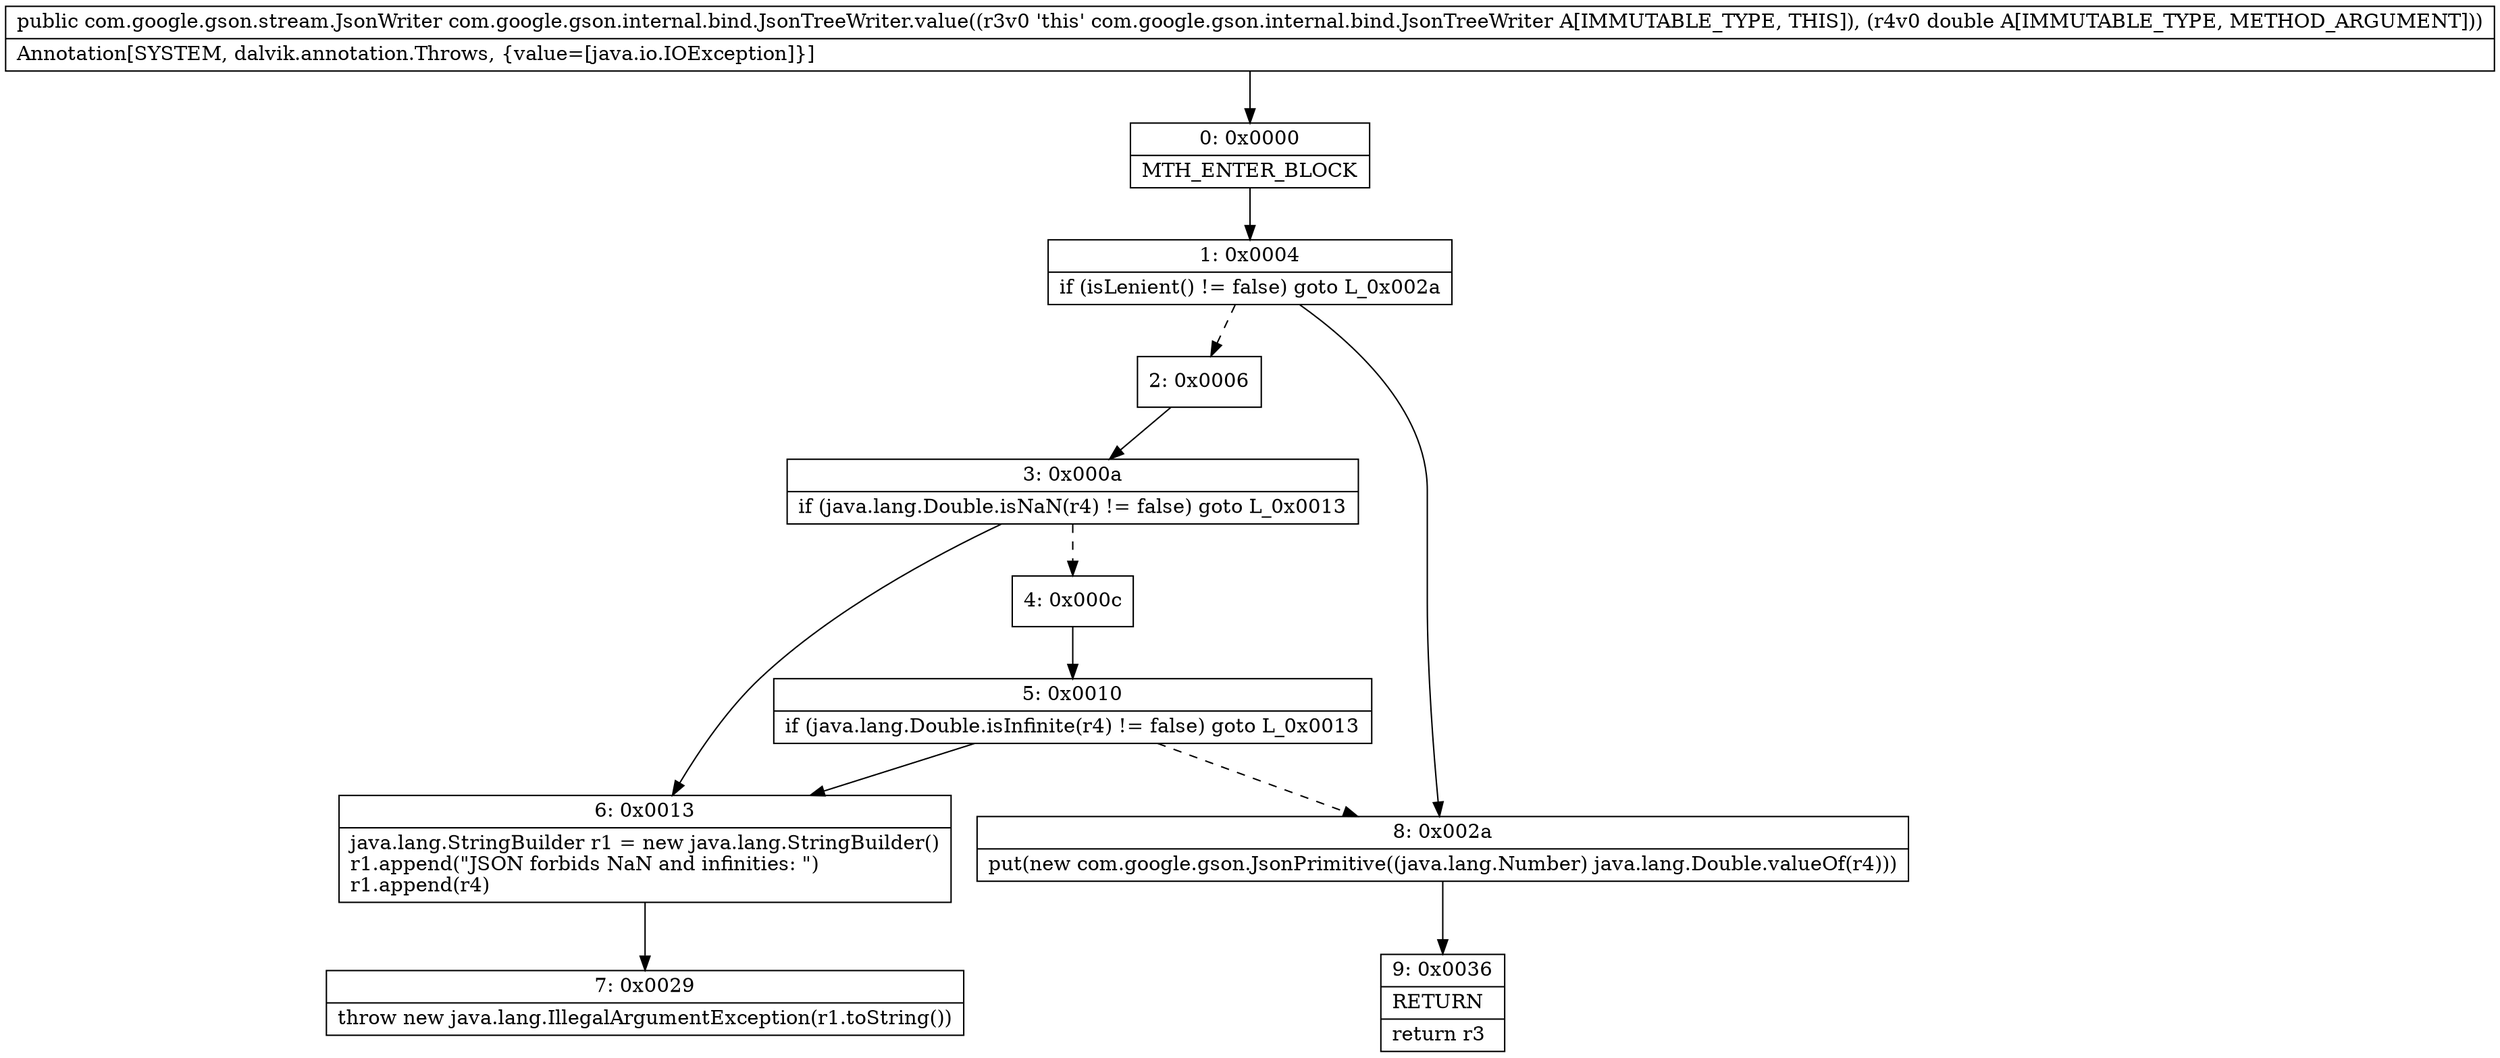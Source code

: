 digraph "CFG forcom.google.gson.internal.bind.JsonTreeWriter.value(D)Lcom\/google\/gson\/stream\/JsonWriter;" {
Node_0 [shape=record,label="{0\:\ 0x0000|MTH_ENTER_BLOCK\l}"];
Node_1 [shape=record,label="{1\:\ 0x0004|if (isLenient() != false) goto L_0x002a\l}"];
Node_2 [shape=record,label="{2\:\ 0x0006}"];
Node_3 [shape=record,label="{3\:\ 0x000a|if (java.lang.Double.isNaN(r4) != false) goto L_0x0013\l}"];
Node_4 [shape=record,label="{4\:\ 0x000c}"];
Node_5 [shape=record,label="{5\:\ 0x0010|if (java.lang.Double.isInfinite(r4) != false) goto L_0x0013\l}"];
Node_6 [shape=record,label="{6\:\ 0x0013|java.lang.StringBuilder r1 = new java.lang.StringBuilder()\lr1.append(\"JSON forbids NaN and infinities: \")\lr1.append(r4)\l}"];
Node_7 [shape=record,label="{7\:\ 0x0029|throw new java.lang.IllegalArgumentException(r1.toString())\l}"];
Node_8 [shape=record,label="{8\:\ 0x002a|put(new com.google.gson.JsonPrimitive((java.lang.Number) java.lang.Double.valueOf(r4)))\l}"];
Node_9 [shape=record,label="{9\:\ 0x0036|RETURN\l|return r3\l}"];
MethodNode[shape=record,label="{public com.google.gson.stream.JsonWriter com.google.gson.internal.bind.JsonTreeWriter.value((r3v0 'this' com.google.gson.internal.bind.JsonTreeWriter A[IMMUTABLE_TYPE, THIS]), (r4v0 double A[IMMUTABLE_TYPE, METHOD_ARGUMENT]))  | Annotation[SYSTEM, dalvik.annotation.Throws, \{value=[java.io.IOException]\}]\l}"];
MethodNode -> Node_0;
Node_0 -> Node_1;
Node_1 -> Node_2[style=dashed];
Node_1 -> Node_8;
Node_2 -> Node_3;
Node_3 -> Node_4[style=dashed];
Node_3 -> Node_6;
Node_4 -> Node_5;
Node_5 -> Node_6;
Node_5 -> Node_8[style=dashed];
Node_6 -> Node_7;
Node_8 -> Node_9;
}

